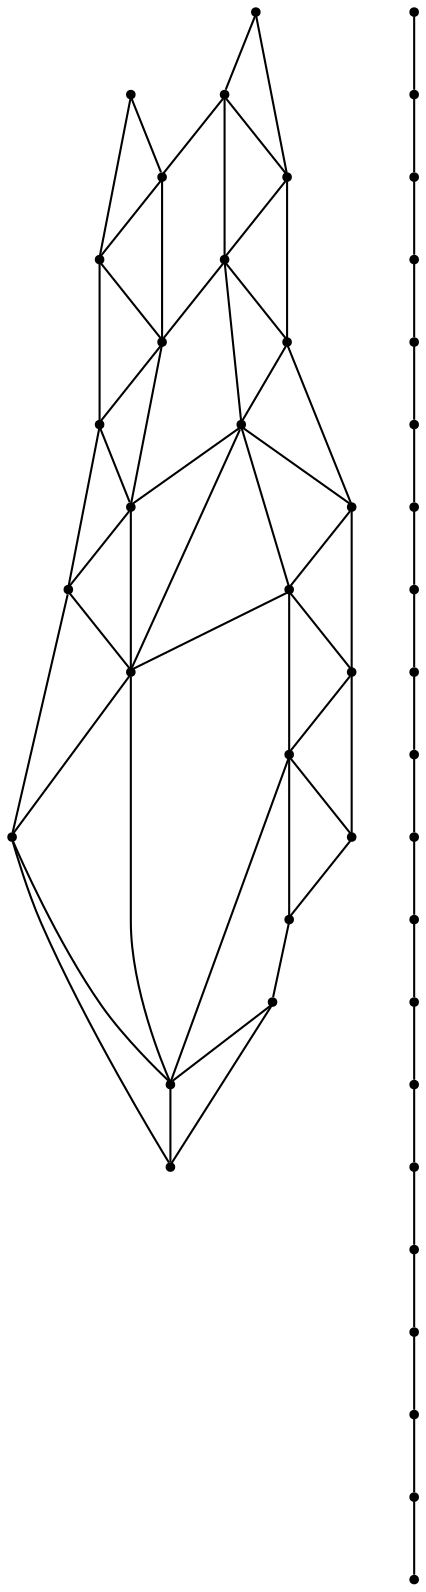 graph {
  node [shape=point,comment="{\"directed\":false,\"doi\":\"10.4230/LIPIcs.GD.2024.32\",\"figure\":\"4 (2)\"}"]

  v0 [pos="2034.5381253894955,496.2433412861915"]
  v1 [pos="1900.0116325209408,496.2433412861915"]
  v2 [pos="1967.2747517636108,426.1254366981984"]
  v3 [pos="2034.5381253894955,672.1129345287025"]
  v4 [pos="1900.0130316286204,672.1129345287025"]
  v5 [pos="1967.2747517636108,742.2309026972476"]
  v6 [pos="1832.7497851943433,426.12543669819854"]
  v7 [pos="1832.7497851943433,742.2309026972478"]
  v8 [pos="1765.4865387600657,496.2433412861915"]
  v9 [pos="1765.4865387600657,672.1129345287025"]
  v10 [pos="1698.2246914334683,426.12543669819854"]
  v11 [pos="1698.2232923257884,742.2309026972476"]
  v12 [pos="1823.5315734581004,535.3254801823664"]
  v13 [pos="1823.5315734581004,587.0518199159486"]
  v14 [pos="1976.1005773914535,587.0518199159486"]
  v15 [pos="1950.7501453398654,587.0518199159487"]
  v16 [pos="1855.8023736691532,587.0518199159486"]
  v17 [pos="1630.961444999191,496.2433412861915"]
  v18 [pos="1630.961444999191,672.1129345287025"]
  v19 [pos="1787.0414460593774,535.3254801823664"]
  v20 [pos="1754.5466614279378,535.3254801823664"]
  v21 [pos="1754.9979372505,552.159512249294"]
  v22 [pos="1754.5466614279376,576.0197675603727"]
  v23 [pos="1754.5466614279376,596.9717848328235"]
  v24 [pos="1754.5466614279376,638.7781517019619"]
  v25 [pos="1563.6995976725934,426.12543669819854"]
  v26 [pos="1563.6995976725934,742.2309026972478"]
  v27 [pos="1646.8093920723074,619.8851349798417"]
  v28 [pos="1641.2013869165617,638.3169383762322"]
  v29 [pos="1656.799275289803,587.0518199159486"]
  v30 [pos="1682.6915435883227,638.7781517019619"]
  v31 [pos="1496.4349521306362,496.2433412861915"]
  v32 [pos="1496.436351238316,672.1129345287025"]
  v33 [pos="1429.1731048040388,426.1254366981984"]
  v34 [pos="1429.1731048040388,742.2309026972476"]
  v35 [pos="1361.9108759026194,496.2433412861915"]
  v36 [pos="1361.9094767949396,672.1129345287025"]
  v37 [pos="1294.647629468342,426.1254366981984"]
  v38 [pos="1294.6467391270912,742.2309026972476"]
  v39 [pos="1641.4773927043182,587.0518199159486"]
  v40 [pos="1569.0502942068506,587.0518199159486"]
  v41 [pos="1543.6997349636554,587.0518199159486"]
  v42 [pos="1436.8290220282945,587.0518199159486"]
  v43 [pos="1411.4784627850993,587.0518199159487"]

  v0 -- v1 [id="-1",pos="2034.5381253894955,496.2433412861915 1900.0116325209408,496.2433412861915 1900.0116325209408,496.2433412861915 1900.0116325209408,496.2433412861915"]
  v0 -- v2 [id="-2",pos="2034.5381253894955,496.2433412861915 1967.2747517636108,426.1254366981984 1967.2747517636108,426.1254366981984 1967.2747517636108,426.1254366981984"]
  v3 -- v4 [id="-3",pos="2034.5381253894955,672.1129345287025 1900.0130316286204,672.1129345287025 1900.0130316286204,672.1129345287025 1900.0130316286204,672.1129345287025"]
  v38 -- v36 [id="-4",pos="1294.6467391270912,742.2309026972476 1361.9094767949396,672.1129345287025 1361.9094767949396,672.1129345287025 1361.9094767949396,672.1129345287025"]
  v38 -- v34 [id="-5",pos="1294.6467391270912,742.2309026972476 1429.1731048040388,742.2309026972476 1429.1731048040388,742.2309026972476 1429.1731048040388,742.2309026972476"]
  v37 -- v33 [id="-6",pos="1294.647629468342,426.1254366981984 1429.1731048040388,426.1254366981984 1429.1731048040388,426.1254366981984 1429.1731048040388,426.1254366981984"]
  v37 -- v35 [id="-7",pos="1294.647629468342,426.1254366981984 1361.9108759026194,496.2433412861915 1361.9108759026194,496.2433412861915 1361.9108759026194,496.2433412861915"]
  v43 -- v42 [id="-9",pos="1411.4784627850993,587.0518199159487 1436.8290220282945,587.0518199159486 1436.8290220282945,587.0518199159486 1436.8290220282945,587.0518199159486"]
  v42 -- v41 [id="-10",pos="1436.8290220282945,587.0518199159486 1543.6997349636554,587.0518199159486 1543.6997349636554,587.0518199159486 1543.6997349636554,587.0518199159486"]
  v41 -- v40 [id="-11",pos="1543.6997349636554,587.0518199159486 1569.0502942068506,587.0518199159486 1569.0502942068506,587.0518199159486 1569.0502942068506,587.0518199159486"]
  v40 -- v39 [id="-12",pos="1569.0502942068506,587.0518199159486 1641.4773927043182,587.0518199159486 1641.4773927043182,587.0518199159486 1641.4773927043182,587.0518199159486"]
  v39 -- v29 [id="-13",pos="1641.4773927043182,587.0518199159486 1656.799275289803,587.0518199159486 1656.799275289803,587.0518199159486 1656.799275289803,587.0518199159486"]
  v36 -- v35 [id="-14",pos="1361.9094767949396,672.1129345287025 1361.9108759026194,496.2433412861915 1361.9108759026194,496.2433412861915 1361.9108759026194,496.2433412861915"]
  v36 -- v34 [id="-15",pos="1361.9094767949396,672.1129345287025 1429.1731048040388,742.2309026972476 1429.1731048040388,742.2309026972476 1429.1731048040388,742.2309026972476"]
  v35 -- v33 [id="-17",pos="1361.9108759026194,496.2433412861915 1429.1731048040388,426.1254366981984 1429.1731048040388,426.1254366981984 1429.1731048040388,426.1254366981984"]
  v36 -- v32 [id="-19",pos="1361.9094767949396,672.1129345287025 1496.436351238316,672.1129345287025 1496.436351238316,672.1129345287025 1496.436351238316,672.1129345287025"]
  v35 -- v31 [id="-21",pos="1361.9108759026194,496.2433412861915 1496.4349521306362,496.2433412861915 1496.4349521306362,496.2433412861915 1496.4349521306362,496.2433412861915"]
  v34 -- v26 [id="-27",pos="1429.1731048040388,742.2309026972476 1563.6995976725934,742.2309026972478 1563.6995976725934,742.2309026972478 1563.6995976725934,742.2309026972478"]
  v34 -- v32 [id="-28",pos="1429.1731048040388,742.2309026972476 1496.436351238316,672.1129345287025 1496.436351238316,672.1129345287025 1496.436351238316,672.1129345287025"]
  v33 -- v25 [id="-30",pos="1429.1731048040388,426.1254366981984 1563.6995976725934,426.12543669819854 1563.6995976725934,426.12543669819854 1563.6995976725934,426.12543669819854"]
  v33 -- v31 [id="-31",pos="1429.1731048040388,426.1254366981984 1496.4349521306362,496.2433412861915 1496.4349521306362,496.2433412861915 1496.4349521306362,496.2433412861915"]
  v32 -- v31 [id="-35",pos="1496.436351238316,672.1129345287025 1496.4349521306362,496.2433412861915 1496.4349521306362,496.2433412861915 1496.4349521306362,496.2433412861915"]
  v32 -- v26 [id="-36",pos="1496.436351238316,672.1129345287025 1563.6995976725934,742.2309026972478 1563.6995976725934,742.2309026972478 1563.6995976725934,742.2309026972478"]
  v31 -- v25 [id="-37",pos="1496.4349521306362,496.2433412861915 1563.6995976725934,426.12543669819854 1563.6995976725934,426.12543669819854 1563.6995976725934,426.12543669819854"]
  v32 -- v18 [id="-44",pos="1496.436351238316,672.1129345287025 1630.961444999191,672.1129345287025 1630.961444999191,672.1129345287025 1630.961444999191,672.1129345287025"]
  v31 -- v17 [id="-45",pos="1496.4349521306362,496.2433412861915 1630.961444999191,496.2433412861915 1630.961444999191,496.2433412861915 1630.961444999191,496.2433412861915"]
  v26 -- v18 [id="-48",pos="1563.6995976725934,742.2309026972478 1630.961444999191,672.1129345287025 1630.961444999191,672.1129345287025 1630.961444999191,672.1129345287025"]
  v25 -- v17 [id="-51",pos="1563.6995976725934,426.12543669819854 1630.961444999191,496.2433412861915 1630.961444999191,496.2433412861915 1630.961444999191,496.2433412861915"]
  v26 -- v11 [id="-57",pos="1563.6995976725934,742.2309026972478 1698.2232923257884,742.2309026972476 1698.2232923257884,742.2309026972476 1698.2232923257884,742.2309026972476"]
  v25 -- v10 [id="-59",pos="1563.6995976725934,426.12543669819854 1698.2246914334683,426.12543669819854 1698.2246914334683,426.12543669819854 1698.2246914334683,426.12543669819854"]
  v18 -- v17 [id="-60",pos="1630.961444999191,672.1129345287025 1630.961444999191,496.2433412861915 1630.961444999191,496.2433412861915 1630.961444999191,496.2433412861915"]
  v18 -- v8 [id="-61",pos="1630.961444999191,672.1129345287025 1765.4865387600657,496.2433412861915 1765.4865387600657,496.2433412861915 1765.4865387600657,496.2433412861915"]
  v18 -- v11 [id="-62",pos="1630.961444999191,672.1129345287025 1698.2232923257884,742.2309026972476 1698.2232923257884,742.2309026972476 1698.2232923257884,742.2309026972476"]
  v18 -- v9 [id="-64",pos="1630.961444999191,672.1129345287025 1765.4865387600657,672.1129345287025 1765.4865387600657,672.1129345287025 1765.4865387600657,672.1129345287025"]
  v17 -- v10 [id="-66",pos="1630.961444999191,496.2433412861915 1698.2246914334683,426.12543669819854 1698.2246914334683,426.12543669819854 1698.2246914334683,426.12543669819854"]
  v17 -- v8 [id="-68",pos="1630.961444999191,496.2433412861915 1765.4865387600657,496.2433412861915 1765.4865387600657,496.2433412861915 1765.4865387600657,496.2433412861915"]
  v28 -- v30 [id="-74",pos="1641.2013869165617,638.3169383762322 1682.6915435883227,638.7781517019619 1682.6915435883227,638.7781517019619 1682.6915435883227,638.7781517019619"]
  v30 -- v24 [id="-75",pos="1682.6915435883227,638.7781517019619 1754.5466614279376,638.7781517019619 1754.5466614279376,638.7781517019619 1754.5466614279376,638.7781517019619"]
  v29 -- v27 [id="-76",pos="1656.799275289803,587.0518199159486 1646.8093920723074,619.8851349798417 1646.8093920723074,619.8851349798417 1646.8093920723074,619.8851349798417"]
  v27 -- v28 [id="-77",pos="1646.8093920723074,619.8851349798417 1641.2013869165617,638.3169383762322 1641.2013869165617,638.3169383762322 1641.2013869165617,638.3169383762322"]
  v11 -- v9 [id="-78",pos="1698.2232923257884,742.2309026972476 1765.4865387600657,672.1129345287025 1765.4865387600657,672.1129345287025 1765.4865387600657,672.1129345287025"]
  v10 -- v8 [id="-81",pos="1698.2246914334683,426.12543669819854 1765.4865387600657,496.2433412861915 1765.4865387600657,496.2433412861915 1765.4865387600657,496.2433412861915"]
  v11 -- v7 [id="-84",pos="1698.2232923257884,742.2309026972476 1832.7497851943433,742.2309026972478 1832.7497851943433,742.2309026972478 1832.7497851943433,742.2309026972478"]
  v10 -- v6 [id="-87",pos="1698.2246914334683,426.12543669819854 1832.7497851943433,426.12543669819854 1832.7497851943433,426.12543669819854 1832.7497851943433,426.12543669819854"]
  v24 -- v23 [id="-90",pos="1754.5466614279376,638.7781517019619 1754.5466614279376,596.9717848328235 1754.5466614279376,596.9717848328235 1754.5466614279376,596.9717848328235"]
  v23 -- v22 [id="-91",pos="1754.5466614279376,596.9717848328235 1754.5466614279376,576.0197675603727 1754.5466614279376,576.0197675603727 1754.5466614279376,576.0197675603727"]
  v22 -- v21 [id="-92",pos="1754.5466614279376,576.0197675603727 1754.9979372505,552.159512249294 1754.9979372505,552.159512249294 1754.9979372505,552.159512249294"]
  v21 -- v20 [id="-93",pos="1754.9979372505,552.159512249294 1754.5466614279378,535.3254801823664 1754.5466614279378,535.3254801823664 1754.5466614279378,535.3254801823664"]
  v20 -- v19 [id="-94",pos="1754.5466614279378,535.3254801823664 1787.0414460593774,535.3254801823664 1787.0414460593774,535.3254801823664 1787.0414460593774,535.3254801823664"]
  v19 -- v12 [id="-95",pos="1787.0414460593774,535.3254801823664 1823.5315734581004,535.3254801823664 1823.5315734581004,535.3254801823664 1823.5315734581004,535.3254801823664"]
  v9 -- v8 [id="-96",pos="1765.4865387600657,672.1129345287025 1765.4865387600657,496.2433412861915 1765.4865387600657,496.2433412861915 1765.4865387600657,496.2433412861915"]
  v9 -- v7 [id="-100",pos="1765.4865387600657,672.1129345287025 1832.7497851943433,742.2309026972478 1832.7497851943433,742.2309026972478 1832.7497851943433,742.2309026972478"]
  v8 -- v6 [id="-104",pos="1765.4865387600657,496.2433412861915 1832.7497851943433,426.12543669819854 1832.7497851943433,426.12543669819854 1832.7497851943433,426.12543669819854"]
  v9 -- v4 [id="-106",pos="1765.4865387600657,672.1129345287025 1900.0130316286204,672.1129345287025 1900.0130316286204,672.1129345287025 1900.0130316286204,672.1129345287025"]
  v8 -- v1 [id="-107",pos="1765.4865387600657,496.2433412861915 1900.0116325209408,496.2433412861915 1900.0116325209408,496.2433412861915 1900.0116325209408,496.2433412861915"]
  v13 -- v16 [id="-109",pos="1823.5315734581004,587.0518199159486 1855.8023736691532,587.0518199159486 1855.8023736691532,587.0518199159486 1855.8023736691532,587.0518199159486"]
  v16 -- v15 [id="-110",pos="1855.8023736691532,587.0518199159486 1950.7501453398654,587.0518199159487 1950.7501453398654,587.0518199159487 1950.7501453398654,587.0518199159487"]
  v15 -- v14 [id="-111",pos="1950.7501453398654,587.0518199159487 1976.1005773914535,587.0518199159486 1976.1005773914535,587.0518199159486 1976.1005773914535,587.0518199159486"]
  v12 -- v13 [id="-113",pos="1823.5315734581004,535.3254801823664 1823.5315734581004,587.0518199159486 1823.5315734581004,587.0518199159486 1823.5315734581004,587.0518199159486"]
  v7 -- v4 [id="-114",pos="1832.7497851943433,742.2309026972478 1900.0130316286204,672.1129345287025 1900.0130316286204,672.1129345287025 1900.0130316286204,672.1129345287025"]
  v7 -- v5 [id="-118",pos="1832.7497851943433,742.2309026972478 1967.2747517636108,742.2309026972476 1967.2747517636108,742.2309026972476 1967.2747517636108,742.2309026972476"]
  v6 -- v2 [id="-121",pos="1832.7497851943433,426.12543669819854 1967.2747517636108,426.1254366981984 1967.2747517636108,426.1254366981984 1967.2747517636108,426.1254366981984"]
  v6 -- v1 [id="-122",pos="1832.7497851943433,426.12543669819854 1900.0116325209408,496.2433412861915 1900.0116325209408,496.2433412861915 1900.0116325209408,496.2433412861915"]
  v4 -- v5 [id="-127",pos="1900.0130316286204,672.1129345287025 1967.2747517636108,742.2309026972476 1967.2747517636108,742.2309026972476 1967.2747517636108,742.2309026972476"]
  v4 -- v1 [id="-128",pos="1900.0130316286204,672.1129345287025 1900.0116325209408,496.2433412861915 1900.0116325209408,496.2433412861915 1900.0116325209408,496.2433412861915"]
  v1 -- v2 [id="-130",pos="1900.0116325209408,496.2433412861915 1967.2747517636108,426.1254366981984 1967.2747517636108,426.1254366981984 1967.2747517636108,426.1254366981984"]
  v5 -- v3 [id="-140",pos="1967.2747517636108,742.2309026972476 2034.5381253894955,672.1129345287025 2034.5381253894955,672.1129345287025 2034.5381253894955,672.1129345287025"]
  v3 -- v0 [id="-147",pos="2034.5381253894955,672.1129345287025 2034.5381253894955,496.2433412861915 2034.5381253894955,496.2433412861915 2034.5381253894955,496.2433412861915"]
}